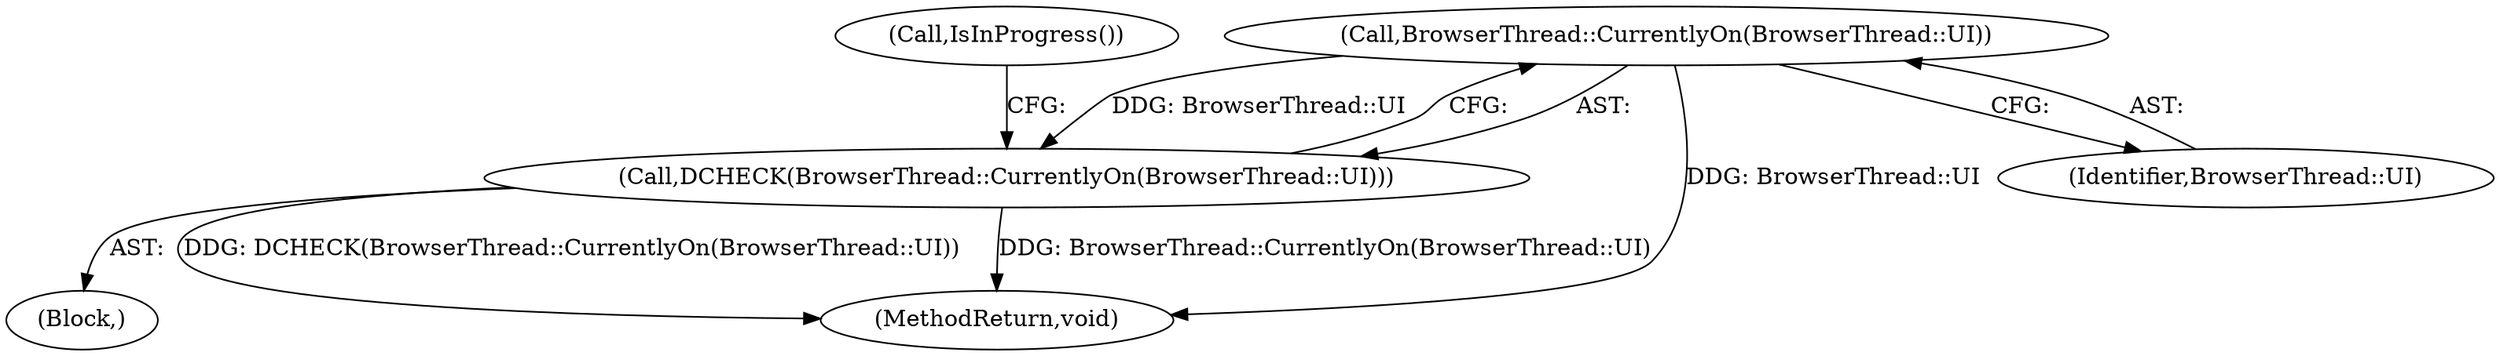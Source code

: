 digraph "0_Chrome_16dcd30c215801941d9890859fd79a234128fc3e_10@API" {
"1000115" [label="(Call,BrowserThread::CurrentlyOn(BrowserThread::UI))"];
"1000114" [label="(Call,DCHECK(BrowserThread::CurrentlyOn(BrowserThread::UI)))"];
"1000116" [label="(Identifier,BrowserThread::UI)"];
"1000115" [label="(Call,BrowserThread::CurrentlyOn(BrowserThread::UI))"];
"1000119" [label="(Call,IsInProgress())"];
"1000138" [label="(MethodReturn,void)"];
"1000113" [label="(Block,)"];
"1000114" [label="(Call,DCHECK(BrowserThread::CurrentlyOn(BrowserThread::UI)))"];
"1000115" -> "1000114"  [label="AST: "];
"1000115" -> "1000116"  [label="CFG: "];
"1000116" -> "1000115"  [label="AST: "];
"1000114" -> "1000115"  [label="CFG: "];
"1000115" -> "1000138"  [label="DDG: BrowserThread::UI"];
"1000115" -> "1000114"  [label="DDG: BrowserThread::UI"];
"1000114" -> "1000113"  [label="AST: "];
"1000119" -> "1000114"  [label="CFG: "];
"1000114" -> "1000138"  [label="DDG: DCHECK(BrowserThread::CurrentlyOn(BrowserThread::UI))"];
"1000114" -> "1000138"  [label="DDG: BrowserThread::CurrentlyOn(BrowserThread::UI)"];
}
